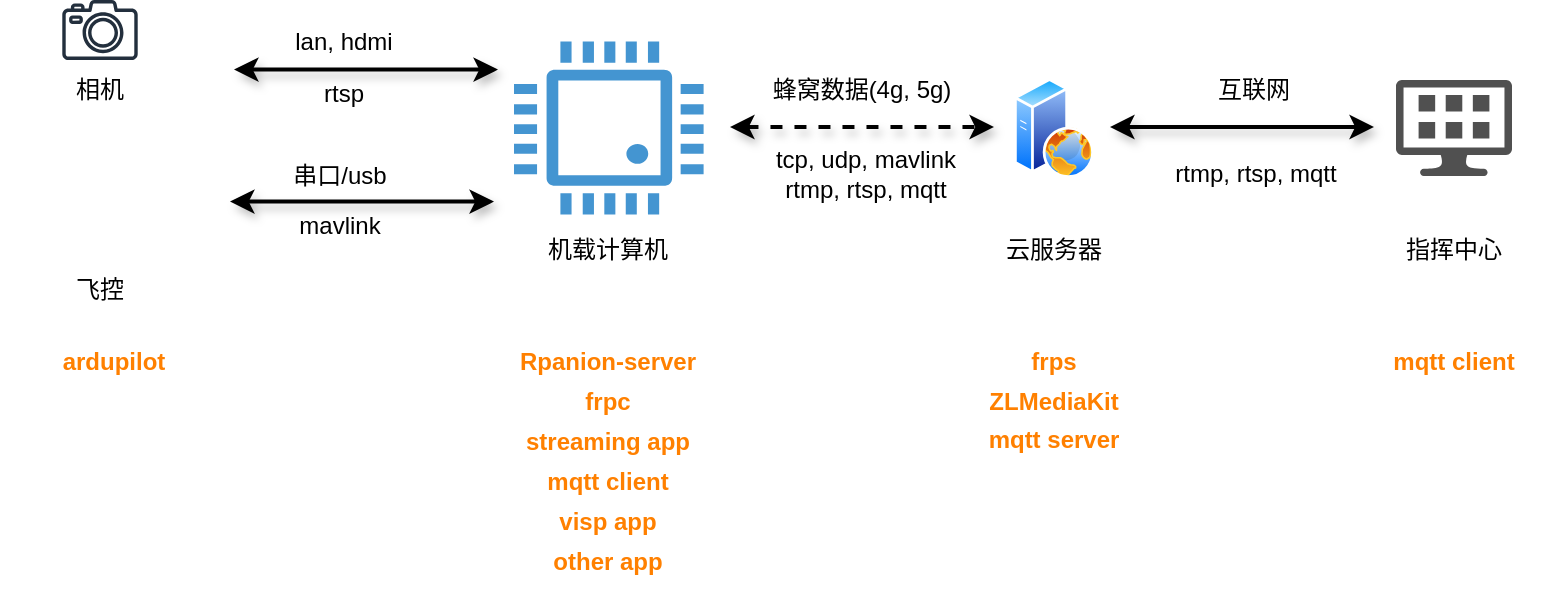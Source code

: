 <mxfile version="24.7.8">
  <diagram name="第 1 页" id="BN1kLGUb81I-7d0Szlqd">
    <mxGraphModel dx="1434" dy="746" grid="1" gridSize="10" guides="1" tooltips="1" connect="1" arrows="1" fold="1" page="1" pageScale="1" pageWidth="827" pageHeight="1169" math="0" shadow="0">
      <root>
        <mxCell id="0" />
        <mxCell id="1" parent="0" />
        <mxCell id="I_ALlnvQHPJZhFgCLK_5-3" value="" style="shape=image;html=1;verticalAlign=top;verticalLabelPosition=bottom;labelBackgroundColor=#ffffff;imageAspect=0;aspect=fixed;image=https://cdn4.iconfinder.com/data/icons/transportation-190/1000/aircraft_fighter_war_army_military_helicopter_helicopter_military-128.png" vertex="1" parent="1">
          <mxGeometry x="31" y="207.8" width="128" height="128" as="geometry" />
        </mxCell>
        <mxCell id="I_ALlnvQHPJZhFgCLK_5-4" value="" style="pointerEvents=1;shadow=0;dashed=0;html=1;strokeColor=none;fillColor=#4495D1;labelPosition=center;verticalLabelPosition=bottom;verticalAlign=top;align=center;outlineConnect=0;shape=mxgraph.veeam.cpu;" vertex="1" parent="1">
          <mxGeometry x="288" y="190.8" width="94.8" height="86.4" as="geometry" />
        </mxCell>
        <mxCell id="I_ALlnvQHPJZhFgCLK_5-5" value="" style="image;aspect=fixed;perimeter=ellipsePerimeter;html=1;align=center;shadow=0;dashed=0;spacingTop=3;image=img/lib/active_directory/web_server.svg;" vertex="1" parent="1">
          <mxGeometry x="538" y="209" width="40" height="50" as="geometry" />
        </mxCell>
        <mxCell id="I_ALlnvQHPJZhFgCLK_5-7" value="" style="sketch=0;pointerEvents=1;shadow=0;dashed=0;html=1;strokeColor=none;fillColor=#505050;labelPosition=center;verticalLabelPosition=bottom;verticalAlign=top;outlineConnect=0;align=center;shape=mxgraph.office.devices.management_console;" vertex="1" parent="1">
          <mxGeometry x="729" y="210" width="58" height="48" as="geometry" />
        </mxCell>
        <mxCell id="I_ALlnvQHPJZhFgCLK_5-8" value="飞控" style="text;strokeColor=none;align=center;fillColor=none;html=1;verticalAlign=middle;whiteSpace=wrap;rounded=0;" vertex="1" parent="1">
          <mxGeometry x="51" y="299.8" width="60" height="30" as="geometry" />
        </mxCell>
        <mxCell id="I_ALlnvQHPJZhFgCLK_5-9" value="机载计算机" style="text;strokeColor=none;align=center;fillColor=none;html=1;verticalAlign=middle;whiteSpace=wrap;rounded=0;" vertex="1" parent="1">
          <mxGeometry x="285.4" y="280" width="100" height="30" as="geometry" />
        </mxCell>
        <mxCell id="I_ALlnvQHPJZhFgCLK_5-10" value="云服务器" style="text;strokeColor=none;align=center;fillColor=none;html=1;verticalAlign=middle;whiteSpace=wrap;rounded=0;" vertex="1" parent="1">
          <mxGeometry x="508" y="280" width="100" height="30" as="geometry" />
        </mxCell>
        <mxCell id="I_ALlnvQHPJZhFgCLK_5-11" value="指挥中心" style="text;strokeColor=none;align=center;fillColor=none;html=1;verticalAlign=middle;whiteSpace=wrap;rounded=0;" vertex="1" parent="1">
          <mxGeometry x="708" y="280" width="100" height="30" as="geometry" />
        </mxCell>
        <mxCell id="I_ALlnvQHPJZhFgCLK_5-12" value="" style="endArrow=classic;startArrow=classic;html=1;rounded=0;exitX=1;exitY=0.5;exitDx=0;exitDy=0;strokeWidth=2;curved=0;shadow=1;" edge="1" parent="1">
          <mxGeometry width="50" height="50" relative="1" as="geometry">
            <mxPoint x="146" y="270.8" as="sourcePoint" />
            <mxPoint x="278" y="270.8" as="targetPoint" />
          </mxGeometry>
        </mxCell>
        <mxCell id="I_ALlnvQHPJZhFgCLK_5-13" value="串口/usb" style="text;strokeColor=none;align=center;fillColor=none;html=1;verticalAlign=middle;whiteSpace=wrap;rounded=0;" vertex="1" parent="1">
          <mxGeometry x="151" y="242.8" width="100" height="30" as="geometry" />
        </mxCell>
        <mxCell id="I_ALlnvQHPJZhFgCLK_5-14" value="mavlink" style="text;strokeColor=none;align=center;fillColor=none;html=1;verticalAlign=middle;whiteSpace=wrap;rounded=0;" vertex="1" parent="1">
          <mxGeometry x="151.0" y="267.8" width="100" height="30" as="geometry" />
        </mxCell>
        <mxCell id="I_ALlnvQHPJZhFgCLK_5-15" value="" style="endArrow=classic;startArrow=classic;html=1;rounded=0;exitX=1;exitY=0.5;exitDx=0;exitDy=0;strokeWidth=2;curved=0;shadow=1;dashed=1;" edge="1" parent="1">
          <mxGeometry width="50" height="50" relative="1" as="geometry">
            <mxPoint x="396" y="233.5" as="sourcePoint" />
            <mxPoint x="528" y="233.5" as="targetPoint" />
          </mxGeometry>
        </mxCell>
        <mxCell id="I_ALlnvQHPJZhFgCLK_5-16" value="蜂窝数据(4g, 5g)" style="text;strokeColor=none;align=center;fillColor=none;html=1;verticalAlign=middle;whiteSpace=wrap;rounded=0;" vertex="1" parent="1">
          <mxGeometry x="412.0" y="200" width="100" height="30" as="geometry" />
        </mxCell>
        <mxCell id="I_ALlnvQHPJZhFgCLK_5-17" value="tcp, udp, mavlink&lt;div&gt;rtmp, rtsp, mqtt&lt;/div&gt;" style="text;strokeColor=none;align=center;fillColor=none;html=1;verticalAlign=middle;whiteSpace=wrap;rounded=0;" vertex="1" parent="1">
          <mxGeometry x="394" y="242" width="140" height="30" as="geometry" />
        </mxCell>
        <mxCell id="I_ALlnvQHPJZhFgCLK_5-18" value="" style="endArrow=classic;startArrow=classic;html=1;rounded=0;exitX=1;exitY=0.5;exitDx=0;exitDy=0;strokeWidth=2;curved=0;shadow=1;" edge="1" parent="1">
          <mxGeometry width="50" height="50" relative="1" as="geometry">
            <mxPoint x="586" y="233.5" as="sourcePoint" />
            <mxPoint x="718" y="233.5" as="targetPoint" />
          </mxGeometry>
        </mxCell>
        <mxCell id="I_ALlnvQHPJZhFgCLK_5-19" value="互联网" style="text;strokeColor=none;align=center;fillColor=none;html=1;verticalAlign=middle;whiteSpace=wrap;rounded=0;" vertex="1" parent="1">
          <mxGeometry x="608" y="200" width="100" height="30" as="geometry" />
        </mxCell>
        <mxCell id="I_ALlnvQHPJZhFgCLK_5-20" value="&lt;div&gt;rtmp, rtsp, mqtt&lt;/div&gt;" style="text;strokeColor=none;align=center;fillColor=none;html=1;verticalAlign=middle;whiteSpace=wrap;rounded=0;" vertex="1" parent="1">
          <mxGeometry x="589" y="242" width="140" height="30" as="geometry" />
        </mxCell>
        <mxCell id="I_ALlnvQHPJZhFgCLK_5-22" value="" style="sketch=0;outlineConnect=0;fontColor=#232F3E;gradientColor=none;fillColor=#232F3D;strokeColor=none;dashed=0;verticalLabelPosition=bottom;verticalAlign=top;align=center;html=1;fontSize=12;fontStyle=0;aspect=fixed;pointerEvents=1;shape=mxgraph.aws4.camera2;" vertex="1" parent="1">
          <mxGeometry x="62.13" y="170" width="37.74" height="30" as="geometry" />
        </mxCell>
        <mxCell id="I_ALlnvQHPJZhFgCLK_5-23" value="" style="endArrow=classic;startArrow=classic;html=1;rounded=0;exitX=1;exitY=0.5;exitDx=0;exitDy=0;strokeWidth=2;curved=0;shadow=1;" edge="1" parent="1">
          <mxGeometry width="50" height="50" relative="1" as="geometry">
            <mxPoint x="148" y="204.8" as="sourcePoint" />
            <mxPoint x="280" y="204.8" as="targetPoint" />
          </mxGeometry>
        </mxCell>
        <mxCell id="I_ALlnvQHPJZhFgCLK_5-24" value="lan, hdmi" style="text;strokeColor=none;align=center;fillColor=none;html=1;verticalAlign=middle;whiteSpace=wrap;rounded=0;" vertex="1" parent="1">
          <mxGeometry x="153" y="175.8" width="100" height="30" as="geometry" />
        </mxCell>
        <mxCell id="I_ALlnvQHPJZhFgCLK_5-25" value="rtsp" style="text;strokeColor=none;align=center;fillColor=none;html=1;verticalAlign=middle;whiteSpace=wrap;rounded=0;" vertex="1" parent="1">
          <mxGeometry x="153" y="201.8" width="100" height="30" as="geometry" />
        </mxCell>
        <mxCell id="I_ALlnvQHPJZhFgCLK_5-26" value="相机" style="text;strokeColor=none;align=center;fillColor=none;html=1;verticalAlign=middle;whiteSpace=wrap;rounded=0;" vertex="1" parent="1">
          <mxGeometry x="51" y="200" width="60" height="30" as="geometry" />
        </mxCell>
        <mxCell id="I_ALlnvQHPJZhFgCLK_5-27" value="&lt;b style=&quot;&quot;&gt;&lt;font color=&quot;#ff8000&quot;&gt;Rpanion-server&lt;/font&gt;&lt;/b&gt;" style="text;strokeColor=none;align=center;fillColor=none;html=1;verticalAlign=middle;whiteSpace=wrap;rounded=0;" vertex="1" parent="1">
          <mxGeometry x="285.4" y="335.8" width="100" height="30" as="geometry" />
        </mxCell>
        <mxCell id="I_ALlnvQHPJZhFgCLK_5-29" value="&lt;b style=&quot;&quot;&gt;&lt;font color=&quot;#ff8000&quot;&gt;frpc&lt;/font&gt;&lt;/b&gt;" style="text;strokeColor=none;align=center;fillColor=none;html=1;verticalAlign=middle;whiteSpace=wrap;rounded=0;" vertex="1" parent="1">
          <mxGeometry x="285.4" y="356" width="100" height="30" as="geometry" />
        </mxCell>
        <mxCell id="I_ALlnvQHPJZhFgCLK_5-30" value="&lt;b style=&quot;&quot;&gt;&lt;font color=&quot;#ff8000&quot;&gt;streaming app&lt;/font&gt;&lt;/b&gt;" style="text;strokeColor=none;align=center;fillColor=none;html=1;verticalAlign=middle;whiteSpace=wrap;rounded=0;" vertex="1" parent="1">
          <mxGeometry x="285.4" y="376" width="100" height="30" as="geometry" />
        </mxCell>
        <mxCell id="I_ALlnvQHPJZhFgCLK_5-31" value="&lt;b style=&quot;&quot;&gt;&lt;font color=&quot;#ff8000&quot;&gt;visp app&lt;/font&gt;&lt;/b&gt;" style="text;strokeColor=none;align=center;fillColor=none;html=1;verticalAlign=middle;whiteSpace=wrap;rounded=0;" vertex="1" parent="1">
          <mxGeometry x="285.4" y="416" width="100" height="30" as="geometry" />
        </mxCell>
        <mxCell id="I_ALlnvQHPJZhFgCLK_5-32" value="&lt;b style=&quot;&quot;&gt;&lt;font color=&quot;#ff8000&quot;&gt;other app&lt;/font&gt;&lt;/b&gt;" style="text;strokeColor=none;align=center;fillColor=none;html=1;verticalAlign=middle;whiteSpace=wrap;rounded=0;" vertex="1" parent="1">
          <mxGeometry x="285.4" y="436" width="100" height="30" as="geometry" />
        </mxCell>
        <mxCell id="I_ALlnvQHPJZhFgCLK_5-33" value="&lt;b style=&quot;&quot;&gt;&lt;font color=&quot;#ff8000&quot;&gt;frps&lt;/font&gt;&lt;/b&gt;" style="text;strokeColor=none;align=center;fillColor=none;html=1;verticalAlign=middle;whiteSpace=wrap;rounded=0;" vertex="1" parent="1">
          <mxGeometry x="508" y="335.8" width="100" height="30" as="geometry" />
        </mxCell>
        <mxCell id="I_ALlnvQHPJZhFgCLK_5-34" value="&lt;font color=&quot;#ff8000&quot;&gt;&lt;b&gt;ZLMediaKit&lt;/b&gt;&lt;/font&gt;" style="text;strokeColor=none;align=center;fillColor=none;html=1;verticalAlign=middle;whiteSpace=wrap;rounded=0;" vertex="1" parent="1">
          <mxGeometry x="508" y="356" width="100" height="30" as="geometry" />
        </mxCell>
        <mxCell id="I_ALlnvQHPJZhFgCLK_5-35" value="&lt;font color=&quot;#ff8000&quot;&gt;&lt;b&gt;mqtt server&lt;/b&gt;&lt;/font&gt;" style="text;strokeColor=none;align=center;fillColor=none;html=1;verticalAlign=middle;whiteSpace=wrap;rounded=0;" vertex="1" parent="1">
          <mxGeometry x="508" y="375" width="100" height="30" as="geometry" />
        </mxCell>
        <mxCell id="I_ALlnvQHPJZhFgCLK_5-36" value="&lt;font color=&quot;#ff8000&quot;&gt;&lt;b&gt;mqtt client&lt;/b&gt;&lt;/font&gt;" style="text;strokeColor=none;align=center;fillColor=none;html=1;verticalAlign=middle;whiteSpace=wrap;rounded=0;" vertex="1" parent="1">
          <mxGeometry x="285.4" y="396" width="100" height="30" as="geometry" />
        </mxCell>
        <mxCell id="I_ALlnvQHPJZhFgCLK_5-37" value="&lt;font color=&quot;#ff8000&quot;&gt;&lt;b&gt;mqtt client&lt;/b&gt;&lt;/font&gt;" style="text;strokeColor=none;align=center;fillColor=none;html=1;verticalAlign=middle;whiteSpace=wrap;rounded=0;" vertex="1" parent="1">
          <mxGeometry x="708" y="335.8" width="100" height="30" as="geometry" />
        </mxCell>
        <mxCell id="I_ALlnvQHPJZhFgCLK_5-38" value="&lt;font color=&quot;#ff8000&quot;&gt;&lt;b&gt;ardupilot&lt;/b&gt;&lt;/font&gt;" style="text;strokeColor=none;align=center;fillColor=none;html=1;verticalAlign=middle;whiteSpace=wrap;rounded=0;" vertex="1" parent="1">
          <mxGeometry x="38" y="335.8" width="100" height="30" as="geometry" />
        </mxCell>
      </root>
    </mxGraphModel>
  </diagram>
</mxfile>
